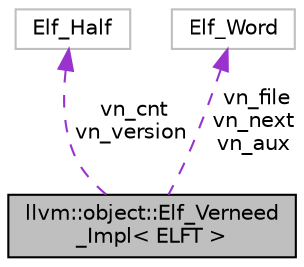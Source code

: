 digraph "llvm::object::Elf_Verneed_Impl&lt; ELFT &gt;"
{
 // LATEX_PDF_SIZE
  bgcolor="transparent";
  edge [fontname="Helvetica",fontsize="10",labelfontname="Helvetica",labelfontsize="10"];
  node [fontname="Helvetica",fontsize="10",shape=record];
  Node1 [label="llvm::object::Elf_Verneed\l_Impl\< ELFT \>",height=0.2,width=0.4,color="black", fillcolor="grey75", style="filled", fontcolor="black",tooltip="Elf_Verneed: This is the structure of entries in the SHT_GNU_verneed section (.gnu...."];
  Node2 -> Node1 [dir="back",color="darkorchid3",fontsize="10",style="dashed",label=" vn_cnt\nvn_version" ,fontname="Helvetica"];
  Node2 [label="Elf_Half",height=0.2,width=0.4,color="grey75",tooltip=" "];
  Node3 -> Node1 [dir="back",color="darkorchid3",fontsize="10",style="dashed",label=" vn_file\nvn_next\nvn_aux" ,fontname="Helvetica"];
  Node3 [label="Elf_Word",height=0.2,width=0.4,color="grey75",tooltip=" "];
}
